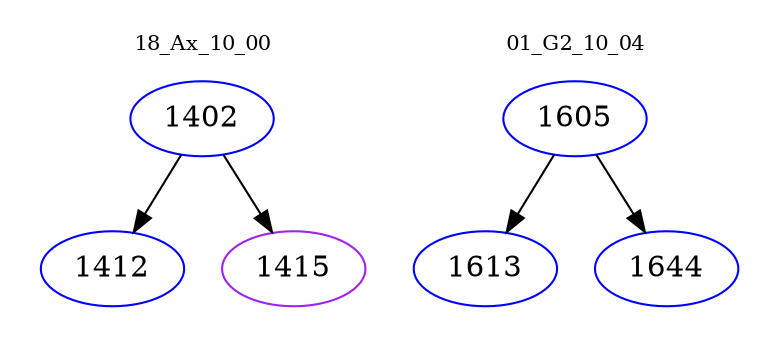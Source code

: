 digraph{
subgraph cluster_0 {
color = white
label = "18_Ax_10_00";
fontsize=10;
T0_1402 [label="1402", color="blue"]
T0_1402 -> T0_1412 [color="black"]
T0_1412 [label="1412", color="blue"]
T0_1402 -> T0_1415 [color="black"]
T0_1415 [label="1415", color="purple"]
}
subgraph cluster_1 {
color = white
label = "01_G2_10_04";
fontsize=10;
T1_1605 [label="1605", color="blue"]
T1_1605 -> T1_1613 [color="black"]
T1_1613 [label="1613", color="blue"]
T1_1605 -> T1_1644 [color="black"]
T1_1644 [label="1644", color="blue"]
}
}
